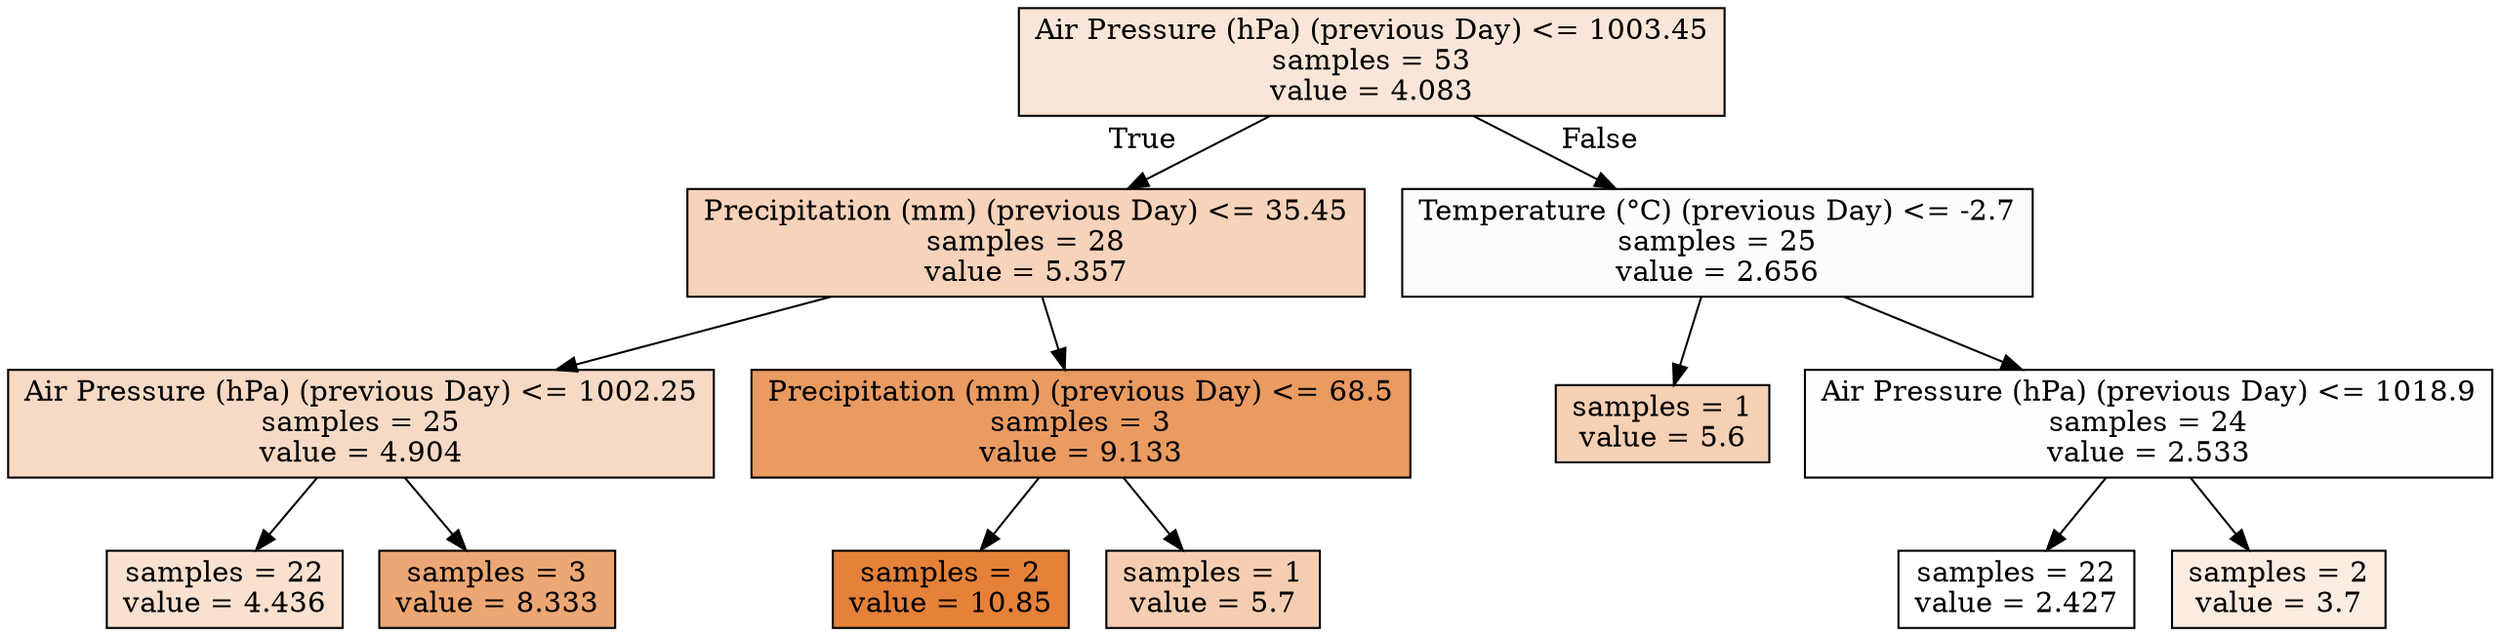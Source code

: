 digraph Tree {
node [shape=box, style="filled", color="black"] ;
0 [label="Air Pressure (hPa) (previous Day) <= 1003.45\nsamples = 53\nvalue = 4.083", fillcolor="#fae6d8"] ;
1 [label="Precipitation (mm) (previous Day) <= 35.45\nsamples = 28\nvalue = 5.357", fillcolor="#f6d3ba"] ;
0 -> 1 [labeldistance=2.5, labelangle=45, headlabel="True"] ;
2 [label="Air Pressure (hPa) (previous Day) <= 1002.25\nsamples = 25\nvalue = 4.904", fillcolor="#f7dac5"] ;
1 -> 2 ;
3 [label="samples = 22\nvalue = 4.436", fillcolor="#f9e1d0"] ;
2 -> 3 ;
4 [label="samples = 3\nvalue = 8.333", fillcolor="#eda774"] ;
2 -> 4 ;
5 [label="Precipitation (mm) (previous Day) <= 68.5\nsamples = 3\nvalue = 9.133", fillcolor="#ea9b61"] ;
1 -> 5 ;
6 [label="samples = 2\nvalue = 10.85", fillcolor="#e58139"] ;
5 -> 6 ;
7 [label="samples = 1\nvalue = 5.7", fillcolor="#f5ceb2"] ;
5 -> 7 ;
8 [label="Temperature (°C) (previous Day) <= -2.7\nsamples = 25\nvalue = 2.656", fillcolor="#fefcfa"] ;
0 -> 8 [labeldistance=2.5, labelangle=-45, headlabel="False"] ;
9 [label="samples = 1\nvalue = 5.6", fillcolor="#f5d0b4"] ;
8 -> 9 ;
10 [label="Air Pressure (hPa) (previous Day) <= 1018.9\nsamples = 24\nvalue = 2.533", fillcolor="#fffdfd"] ;
8 -> 10 ;
11 [label="samples = 22\nvalue = 2.427", fillcolor="#ffffff"] ;
10 -> 11 ;
12 [label="samples = 2\nvalue = 3.7", fillcolor="#fbece1"] ;
10 -> 12 ;
}